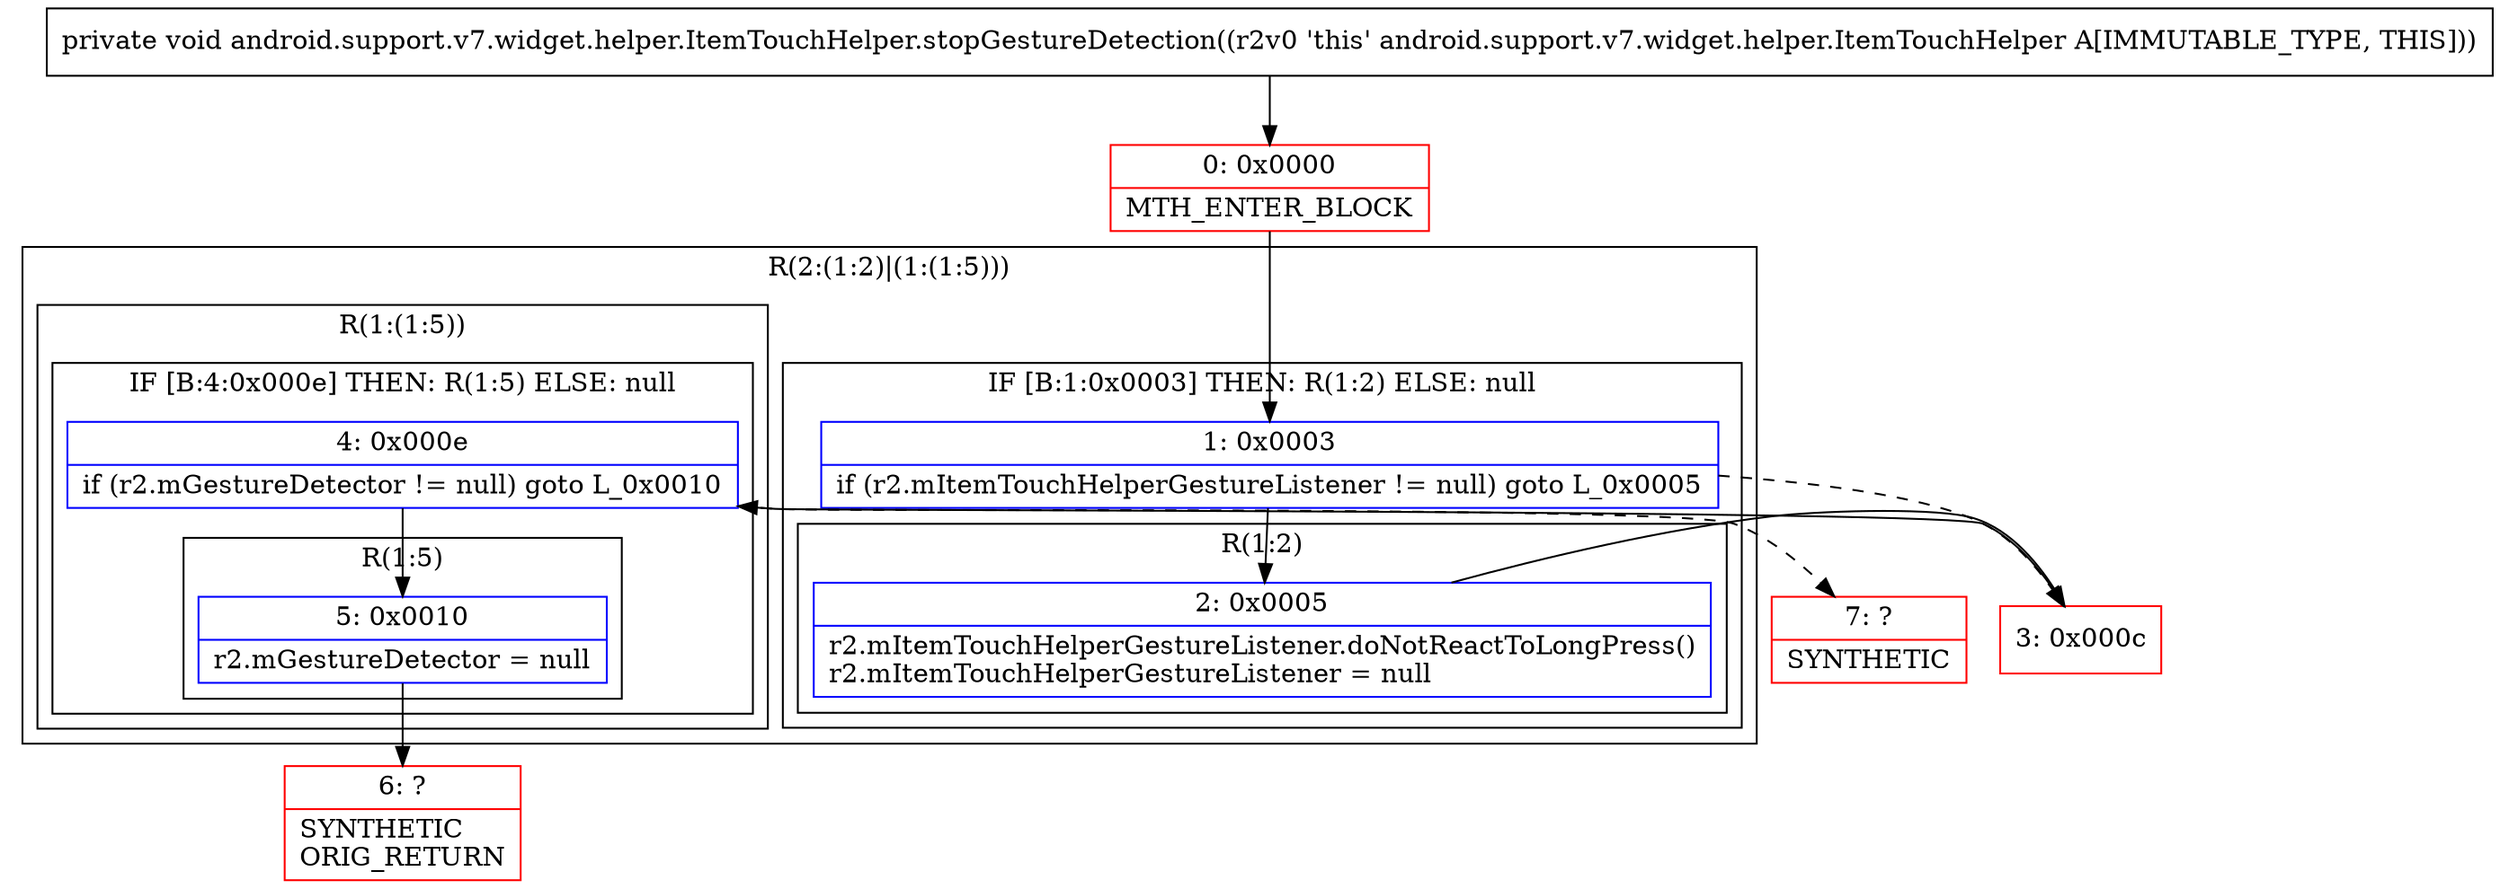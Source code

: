 digraph "CFG forandroid.support.v7.widget.helper.ItemTouchHelper.stopGestureDetection()V" {
subgraph cluster_Region_1461609511 {
label = "R(2:(1:2)|(1:(1:5)))";
node [shape=record,color=blue];
subgraph cluster_IfRegion_1625857106 {
label = "IF [B:1:0x0003] THEN: R(1:2) ELSE: null";
node [shape=record,color=blue];
Node_1 [shape=record,label="{1\:\ 0x0003|if (r2.mItemTouchHelperGestureListener != null) goto L_0x0005\l}"];
subgraph cluster_Region_1247164974 {
label = "R(1:2)";
node [shape=record,color=blue];
Node_2 [shape=record,label="{2\:\ 0x0005|r2.mItemTouchHelperGestureListener.doNotReactToLongPress()\lr2.mItemTouchHelperGestureListener = null\l}"];
}
}
subgraph cluster_Region_1254187387 {
label = "R(1:(1:5))";
node [shape=record,color=blue];
subgraph cluster_IfRegion_1859787608 {
label = "IF [B:4:0x000e] THEN: R(1:5) ELSE: null";
node [shape=record,color=blue];
Node_4 [shape=record,label="{4\:\ 0x000e|if (r2.mGestureDetector != null) goto L_0x0010\l}"];
subgraph cluster_Region_1249116381 {
label = "R(1:5)";
node [shape=record,color=blue];
Node_5 [shape=record,label="{5\:\ 0x0010|r2.mGestureDetector = null\l}"];
}
}
}
}
Node_0 [shape=record,color=red,label="{0\:\ 0x0000|MTH_ENTER_BLOCK\l}"];
Node_3 [shape=record,color=red,label="{3\:\ 0x000c}"];
Node_6 [shape=record,color=red,label="{6\:\ ?|SYNTHETIC\lORIG_RETURN\l}"];
Node_7 [shape=record,color=red,label="{7\:\ ?|SYNTHETIC\l}"];
MethodNode[shape=record,label="{private void android.support.v7.widget.helper.ItemTouchHelper.stopGestureDetection((r2v0 'this' android.support.v7.widget.helper.ItemTouchHelper A[IMMUTABLE_TYPE, THIS])) }"];
MethodNode -> Node_0;
Node_1 -> Node_2;
Node_1 -> Node_3[style=dashed];
Node_2 -> Node_3;
Node_4 -> Node_5;
Node_4 -> Node_7[style=dashed];
Node_5 -> Node_6;
Node_0 -> Node_1;
Node_3 -> Node_4;
}

